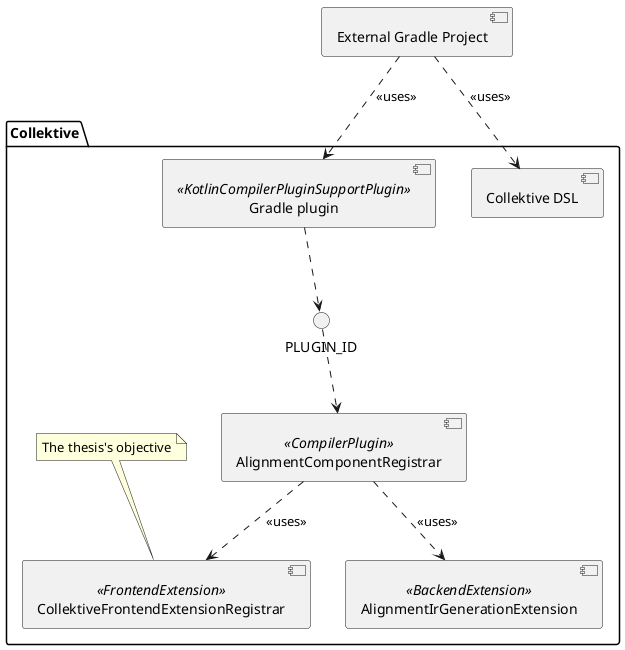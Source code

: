@startuml collektive-components

package "Collektive" {
	component "Gradle plugin" <<KotlinCompilerPluginSupportPlugin>> as GradlePlugin
	component "AlignmentComponentRegistrar" <<CompilerPlugin>> as AlignmentComponentRegistrar
	component "AlignmentIrGenerationExtension" <<BackendExtension>> as AlignmentIrGenerationExtension
	component "CollektiveFrontendExtensionRegistrar" <<FrontendExtension>> as CollektiveFrontendExtensionRegistrar
	component "Collektive DSL" as CollektiveDsl

	GradlePlugin ..> PLUGIN_ID 
	PLUGIN_ID ..> AlignmentComponentRegistrar

	AlignmentComponentRegistrar ..> AlignmentIrGenerationExtension : <<uses>>
	AlignmentComponentRegistrar ..> CollektiveFrontendExtensionRegistrar : <<uses>>

	note top of CollektiveFrontendExtensionRegistrar {
		The thesis's objective
	}
}

component "External Gradle Project" as ExternalProject
ExternalProject ..> GradlePlugin : <<uses>>
ExternalProject ..> CollektiveDsl : <<uses>>


@enduml
